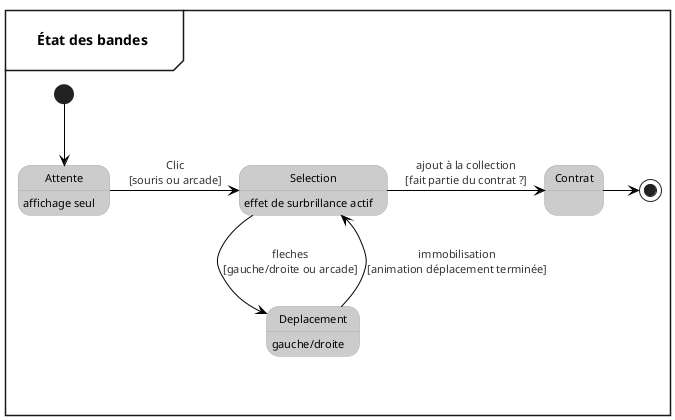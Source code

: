 @startuml "État des bandes"
!theme reddress-lightred

mainframe  \n\t**État des bandes**\t\n

    state Attente : affichage seul
    state Selection : effet de surbrillance actif
    state Deplacement : gauche/droite
    state Contrat

    [*] --> Attente
    Attente -> Selection : Clic\n[souris ou arcade]
    Selection -> Deplacement : fleches\n[gauche/droite ou arcade]
    Deplacement --> Selection :immobilisation\n[animation déplacement terminée]
    Selection -> Contrat :ajout à la collection\n[fait partie du contrat ?]
    Contrat -> [*]
@enduml